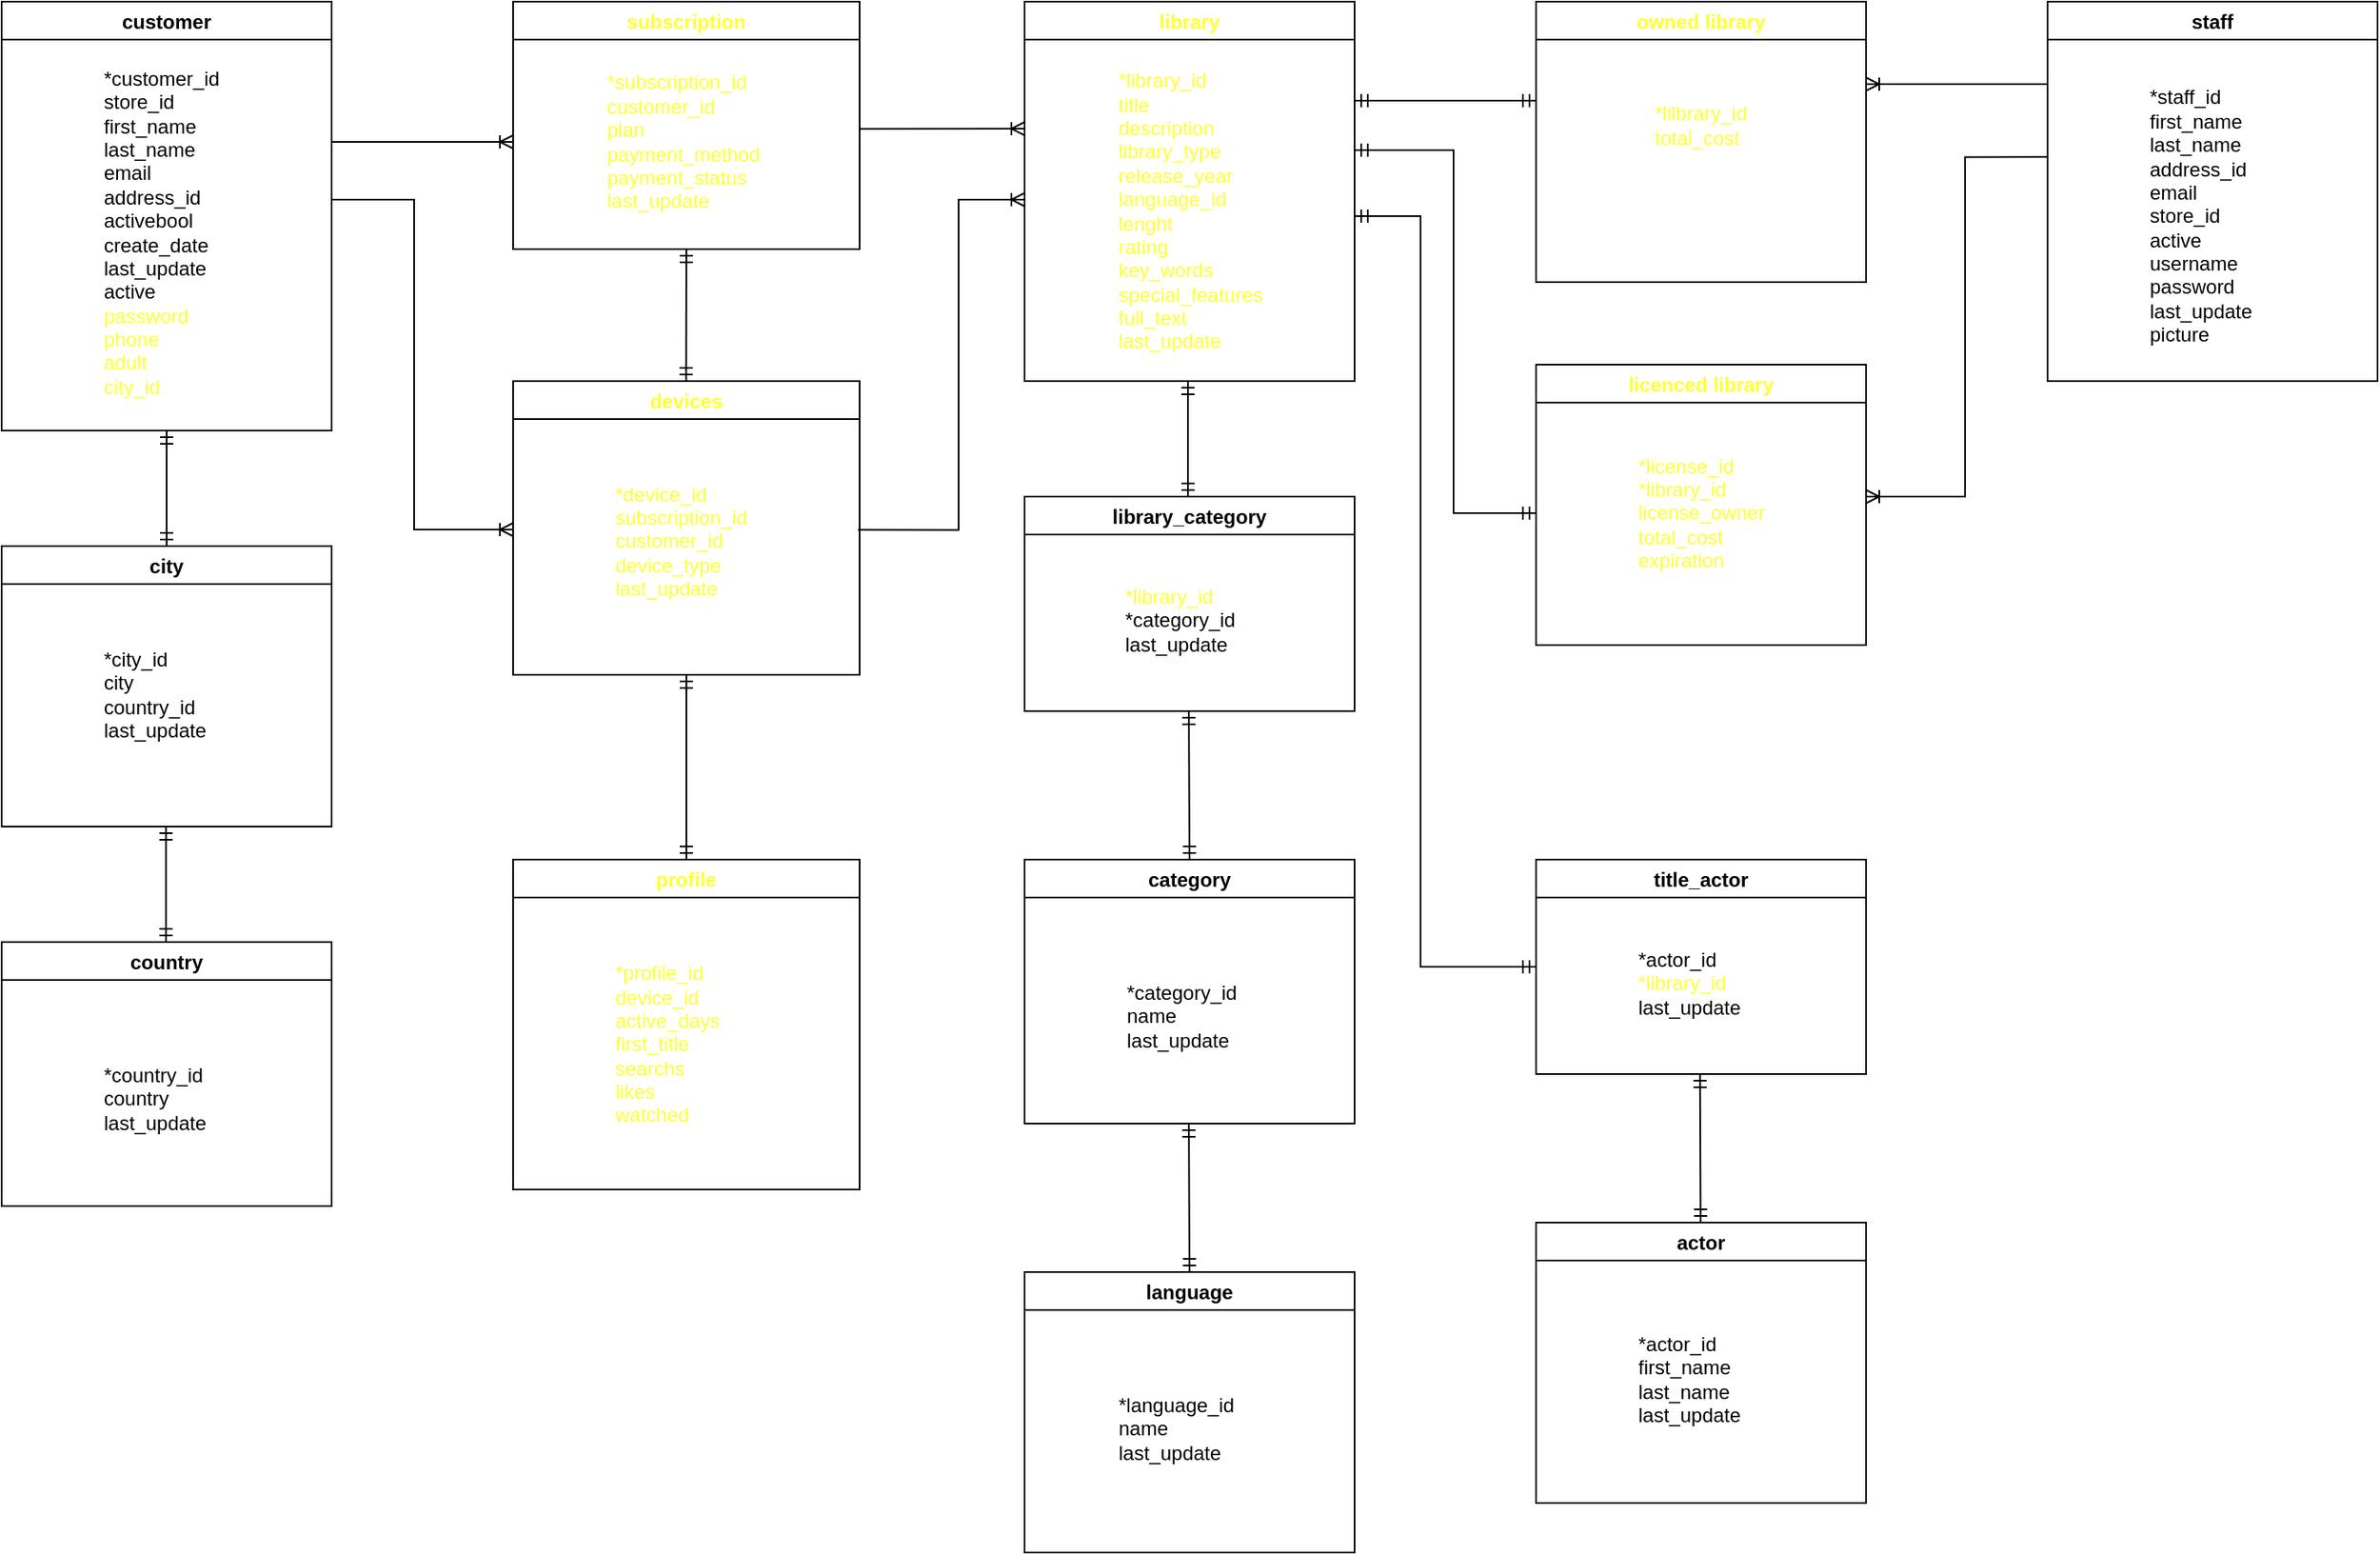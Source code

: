 <mxfile version="17.5.0" type="github">
  <diagram id="TtP-CfeIA3QvMqHtvhTb" name="Page-1">
    <mxGraphModel dx="1045" dy="1703" grid="0" gridSize="10" guides="1" tooltips="1" connect="1" arrows="1" fold="1" page="0" pageScale="1" pageWidth="827" pageHeight="1169" background="none" math="0" shadow="0">
      <root>
        <mxCell id="0" />
        <mxCell id="1" parent="0" />
        <mxCell id="HzS_BnhPK9T8P5cMP2ur-21" value="country" style="swimlane;startSize=23;" parent="1" vertex="1">
          <mxGeometry x="90" y="-550" width="200" height="160" as="geometry" />
        </mxCell>
        <mxCell id="HzS_BnhPK9T8P5cMP2ur-35" value="*country_id&lt;br&gt;country&lt;br&gt;last_update" style="text;html=1;align=left;verticalAlign=middle;resizable=0;points=[];autosize=1;strokeColor=none;fillColor=none;" parent="HzS_BnhPK9T8P5cMP2ur-21" vertex="1">
          <mxGeometry x="60" y="72" width="72" height="46" as="geometry" />
        </mxCell>
        <mxCell id="HzS_BnhPK9T8P5cMP2ur-18" value="customer" style="swimlane;align=center;" parent="1" vertex="1">
          <mxGeometry x="90" y="-1120" width="200" height="260" as="geometry" />
        </mxCell>
        <mxCell id="HzS_BnhPK9T8P5cMP2ur-31" value="*customer_id&lt;br&gt;store_id&lt;br&gt;first_name&lt;br&gt;last_name&lt;br&gt;email&lt;br&gt;address_id&lt;br&gt;activebool&lt;br&gt;create_date&lt;br&gt;last_update&lt;br&gt;active&lt;br&gt;&lt;font color=&quot;#ffff33&quot;&gt;password&lt;br&gt;phone&lt;br&gt;adult&lt;br&gt;city_id&lt;/font&gt;" style="text;html=1;align=left;verticalAlign=middle;resizable=0;points=[];autosize=1;strokeColor=none;fillColor=none;rotation=0;" parent="HzS_BnhPK9T8P5cMP2ur-18" vertex="1">
          <mxGeometry x="60" y="40" width="90" height="200" as="geometry" />
        </mxCell>
        <mxCell id="HzS_BnhPK9T8P5cMP2ur-24" value="devices" style="swimlane;startSize=23;fontColor=#FFFF33;" parent="1" vertex="1">
          <mxGeometry x="400" y="-890" width="210" height="178" as="geometry" />
        </mxCell>
        <mxCell id="pAm7fmLb9yArs0JBZIK8-22" value="*device_id&lt;br&gt;subscription_id&lt;br&gt;customer_id&lt;br&gt;device_type&lt;br&gt;last_update" style="text;html=1;align=left;verticalAlign=middle;resizable=0;points=[];autosize=1;strokeColor=none;fillColor=none;fontColor=#FFFF33;" parent="HzS_BnhPK9T8P5cMP2ur-24" vertex="1">
          <mxGeometry x="60" y="60" width="90" height="74" as="geometry" />
        </mxCell>
        <mxCell id="HzS_BnhPK9T8P5cMP2ur-20" value="city" style="swimlane;startSize=23;" parent="1" vertex="1">
          <mxGeometry x="90" y="-790" width="200" height="170" as="geometry" />
        </mxCell>
        <mxCell id="HzS_BnhPK9T8P5cMP2ur-33" value="*city_id&lt;br&gt;city&lt;br&gt;country_id&lt;br&gt;last_update" style="text;html=1;align=left;verticalAlign=middle;resizable=0;points=[];autosize=1;strokeColor=none;fillColor=none;" parent="HzS_BnhPK9T8P5cMP2ur-20" vertex="1">
          <mxGeometry x="60" y="60" width="72" height="60" as="geometry" />
        </mxCell>
        <mxCell id="HzS_BnhPK9T8P5cMP2ur-22" value="subscription" style="swimlane;startSize=23;fontColor=#FFFF33;" parent="1" vertex="1">
          <mxGeometry x="400" y="-1120" width="210" height="150" as="geometry" />
        </mxCell>
        <mxCell id="pAm7fmLb9yArs0JBZIK8-20" value="*subscription_id&lt;br&gt;customer_id&lt;br&gt;plan&lt;br&gt;payment_method&lt;br&gt;payment_status&lt;br&gt;last_update" style="text;html=1;align=left;verticalAlign=middle;resizable=0;points=[];autosize=1;strokeColor=none;fillColor=none;fontColor=#FFFF33;" parent="HzS_BnhPK9T8P5cMP2ur-22" vertex="1">
          <mxGeometry x="55" y="41" width="103" height="88" as="geometry" />
        </mxCell>
        <mxCell id="pAm7fmLb9yArs0JBZIK8-1" value="profile" style="swimlane;startSize=23;fontColor=#FFFF33;" parent="1" vertex="1">
          <mxGeometry x="400" y="-600" width="210" height="200" as="geometry" />
        </mxCell>
        <mxCell id="pAm7fmLb9yArs0JBZIK8-2" value="*profile_id&lt;br&gt;device_id&lt;br&gt;active_days&lt;br&gt;first_title&lt;br&gt;searchs&lt;br&gt;likes&lt;br&gt;watched" style="text;html=1;align=left;verticalAlign=middle;resizable=0;points=[];autosize=1;strokeColor=none;fillColor=none;fontColor=#FFFF33;" parent="pAm7fmLb9yArs0JBZIK8-1" vertex="1">
          <mxGeometry x="60" y="61" width="73" height="102" as="geometry" />
        </mxCell>
        <object label="owned library" id="pAm7fmLb9yArs0JBZIK8-3">
          <mxCell style="swimlane;startSize=23;fontColor=#FFFF33;" parent="1" vertex="1">
            <mxGeometry x="1020" y="-1120" width="200" height="170" as="geometry">
              <mxRectangle x="730" y="280" width="70" height="23" as="alternateBounds" />
            </mxGeometry>
          </mxCell>
        </object>
        <mxCell id="pAm7fmLb9yArs0JBZIK8-54" value="*lilbrary_id&lt;br&gt;total_cost" style="text;html=1;align=left;verticalAlign=middle;resizable=0;points=[];autosize=1;strokeColor=none;fillColor=none;fontColor=#FFFF33;" parent="pAm7fmLb9yArs0JBZIK8-3" vertex="1">
          <mxGeometry x="70" y="60" width="70" height="30" as="geometry" />
        </mxCell>
        <object label="licenced library" id="pAm7fmLb9yArs0JBZIK8-4">
          <mxCell style="swimlane;startSize=23;fontColor=#FFFF33;" parent="1" vertex="1">
            <mxGeometry x="1020" y="-900" width="200" height="170" as="geometry">
              <mxRectangle x="730" y="280" width="70" height="23" as="alternateBounds" />
            </mxGeometry>
          </mxCell>
        </object>
        <mxCell id="pAm7fmLb9yArs0JBZIK8-53" value="*license_id&lt;br&gt;*library_id&lt;br&gt;license_owner&lt;br&gt;total_cost&lt;br&gt;expiration" style="text;html=1;align=left;verticalAlign=middle;resizable=0;points=[];autosize=1;strokeColor=none;fillColor=none;fontColor=#FFFF33;" parent="pAm7fmLb9yArs0JBZIK8-4" vertex="1">
          <mxGeometry x="60" y="50" width="90" height="80" as="geometry" />
        </mxCell>
        <object label="library" id="pAm7fmLb9yArs0JBZIK8-6">
          <mxCell style="swimlane;startSize=23;fontColor=#FFFF33;" parent="1" vertex="1">
            <mxGeometry x="710" y="-1120" width="200" height="230" as="geometry">
              <mxRectangle x="730" y="280" width="70" height="23" as="alternateBounds" />
            </mxGeometry>
          </mxCell>
        </object>
        <mxCell id="pAm7fmLb9yArs0JBZIK8-24" value="*library_id&lt;br&gt;title&lt;br&gt;description&lt;br&gt;library_type&lt;br&gt;release_year&lt;br&gt;language_id&lt;br&gt;lenght&lt;br&gt;rating&lt;br&gt;key_words&lt;br&gt;special_features&lt;br&gt;full_text&lt;br&gt;last_update" style="text;html=1;align=left;verticalAlign=middle;resizable=0;points=[];autosize=1;strokeColor=none;fillColor=none;fontColor=#FFFF33;" parent="pAm7fmLb9yArs0JBZIK8-6" vertex="1">
          <mxGeometry x="55" y="41" width="97" height="172" as="geometry" />
        </mxCell>
        <object label="category" id="pAm7fmLb9yArs0JBZIK8-8">
          <mxCell style="swimlane;startSize=23;" parent="1" vertex="1">
            <mxGeometry x="710" y="-600" width="200" height="160" as="geometry">
              <mxRectangle x="730" y="280" width="70" height="23" as="alternateBounds" />
            </mxGeometry>
          </mxCell>
        </object>
        <mxCell id="pAm7fmLb9yArs0JBZIK8-9" value="*category_id&lt;br&gt;name&lt;br&gt;last_update" style="text;html=1;align=left;verticalAlign=middle;resizable=0;points=[];autosize=1;strokeColor=none;fillColor=none;" parent="pAm7fmLb9yArs0JBZIK8-8" vertex="1">
          <mxGeometry x="60" y="70" width="80" height="50" as="geometry" />
        </mxCell>
        <object label="library_category" id="pAm7fmLb9yArs0JBZIK8-10">
          <mxCell style="swimlane;startSize=23;" parent="1" vertex="1">
            <mxGeometry x="710" y="-820" width="200" height="130" as="geometry">
              <mxRectangle x="730" y="280" width="70" height="23" as="alternateBounds" />
            </mxGeometry>
          </mxCell>
        </object>
        <mxCell id="pAm7fmLb9yArs0JBZIK8-11" value="&lt;font color=&quot;#ffff33&quot;&gt;*library_id&lt;br&gt;&lt;/font&gt;*category_id&lt;br&gt;last_update" style="text;html=1;align=left;verticalAlign=middle;resizable=0;points=[];autosize=1;strokeColor=none;fillColor=none;" parent="pAm7fmLb9yArs0JBZIK8-10" vertex="1">
          <mxGeometry x="59" y="50" width="80" height="50" as="geometry" />
        </mxCell>
        <mxCell id="DgAUPHsds82khlt7tc6R-22" value="" style="fontSize=12;html=1;endArrow=ERmandOne;startArrow=ERmandOne;rounded=0;fontColor=#FFFFFF;" edge="1" parent="pAm7fmLb9yArs0JBZIK8-10">
          <mxGeometry width="100" height="100" relative="1" as="geometry">
            <mxPoint x="99.01" y="-70" as="sourcePoint" />
            <mxPoint x="99" as="targetPoint" />
          </mxGeometry>
        </mxCell>
        <object label="language" id="pAm7fmLb9yArs0JBZIK8-12">
          <mxCell style="swimlane;startSize=23;" parent="1" vertex="1">
            <mxGeometry x="710" y="-350" width="200" height="170" as="geometry">
              <mxRectangle x="730" y="280" width="70" height="23" as="alternateBounds" />
            </mxGeometry>
          </mxCell>
        </object>
        <mxCell id="pAm7fmLb9yArs0JBZIK8-13" value="*language_id&lt;br&gt;name&lt;br&gt;last_update" style="text;html=1;align=left;verticalAlign=middle;resizable=0;points=[];autosize=1;strokeColor=none;fillColor=none;" parent="pAm7fmLb9yArs0JBZIK8-12" vertex="1">
          <mxGeometry x="55" y="70" width="90" height="50" as="geometry" />
        </mxCell>
        <object label="staff" id="pAm7fmLb9yArs0JBZIK8-14">
          <mxCell style="swimlane;startSize=23;" parent="1" vertex="1">
            <mxGeometry x="1330" y="-1120" width="200" height="230" as="geometry">
              <mxRectangle x="730" y="280" width="70" height="23" as="alternateBounds" />
            </mxGeometry>
          </mxCell>
        </object>
        <mxCell id="pAm7fmLb9yArs0JBZIK8-15" value="*staff_id&lt;br&gt;first_name&lt;br&gt;last_name&lt;br&gt;address_id&lt;br&gt;email&lt;br&gt;store_id&lt;br&gt;active&lt;br&gt;username&lt;br&gt;password&lt;br&gt;last_update&lt;br&gt;picture" style="text;html=1;align=left;verticalAlign=middle;resizable=0;points=[];autosize=1;strokeColor=none;fillColor=none;" parent="pAm7fmLb9yArs0JBZIK8-14" vertex="1">
          <mxGeometry x="60" y="50" width="80" height="160" as="geometry" />
        </mxCell>
        <object label="title_actor" id="pAm7fmLb9yArs0JBZIK8-16">
          <mxCell style="swimlane;startSize=23;" parent="1" vertex="1">
            <mxGeometry x="1020" y="-600" width="200" height="130" as="geometry">
              <mxRectangle x="730" y="280" width="70" height="23" as="alternateBounds" />
            </mxGeometry>
          </mxCell>
        </object>
        <mxCell id="pAm7fmLb9yArs0JBZIK8-17" value="*actor_id&lt;br&gt;&lt;font color=&quot;#ffff33&quot;&gt;*library_id&lt;br&gt;&lt;/font&gt;last_update" style="text;html=1;align=left;verticalAlign=middle;resizable=0;points=[];autosize=1;strokeColor=none;fillColor=none;" parent="pAm7fmLb9yArs0JBZIK8-16" vertex="1">
          <mxGeometry x="60" y="50" width="80" height="50" as="geometry" />
        </mxCell>
        <object label="actor" id="pAm7fmLb9yArs0JBZIK8-18">
          <mxCell style="swimlane;startSize=23;" parent="1" vertex="1">
            <mxGeometry x="1020" y="-380" width="200" height="170" as="geometry">
              <mxRectangle x="730" y="280" width="70" height="23" as="alternateBounds" />
            </mxGeometry>
          </mxCell>
        </object>
        <mxCell id="pAm7fmLb9yArs0JBZIK8-19" value="*actor_id&lt;br&gt;first_name&lt;br&gt;last_name&lt;br&gt;last_update&lt;br&gt;" style="text;html=1;align=left;verticalAlign=middle;resizable=0;points=[];autosize=1;strokeColor=none;fillColor=none;" parent="pAm7fmLb9yArs0JBZIK8-18" vertex="1">
          <mxGeometry x="60" y="65" width="80" height="60" as="geometry" />
        </mxCell>
        <mxCell id="DgAUPHsds82khlt7tc6R-12" value="" style="fontSize=12;html=1;endArrow=ERoneToMany;rounded=0;fontColor=#FFFFFF;" edge="1" parent="1">
          <mxGeometry width="100" height="100" relative="1" as="geometry">
            <mxPoint x="290" y="-1035" as="sourcePoint" />
            <mxPoint x="400" y="-1035" as="targetPoint" />
          </mxGeometry>
        </mxCell>
        <mxCell id="DgAUPHsds82khlt7tc6R-13" value="" style="fontSize=12;html=1;endArrow=ERmandOne;startArrow=ERmandOne;rounded=0;fontColor=#FFFFFF;exitX=0.5;exitY=1;exitDx=0;exitDy=0;" edge="1" parent="1" source="HzS_BnhPK9T8P5cMP2ur-18">
          <mxGeometry width="100" height="100" relative="1" as="geometry">
            <mxPoint x="189.23" y="-860" as="sourcePoint" />
            <mxPoint x="190" y="-790" as="targetPoint" />
          </mxGeometry>
        </mxCell>
        <mxCell id="DgAUPHsds82khlt7tc6R-16" value="" style="fontSize=12;html=1;endArrow=ERmandOne;startArrow=ERmandOne;rounded=0;fontColor=#FFFFFF;entryX=0.5;entryY=0;entryDx=0;entryDy=0;" edge="1" parent="1" target="pAm7fmLb9yArs0JBZIK8-1">
          <mxGeometry width="100" height="100" relative="1" as="geometry">
            <mxPoint x="505" y="-712" as="sourcePoint" />
            <mxPoint x="504.63" y="-620" as="targetPoint" />
          </mxGeometry>
        </mxCell>
        <mxCell id="DgAUPHsds82khlt7tc6R-17" value="" style="fontSize=12;html=1;endArrow=ERmandOne;startArrow=ERmandOne;rounded=0;fontColor=#FFFFFF;exitX=0.5;exitY=1;exitDx=0;exitDy=0;" edge="1" parent="1">
          <mxGeometry width="100" height="100" relative="1" as="geometry">
            <mxPoint x="189.63" y="-620" as="sourcePoint" />
            <mxPoint x="189.63" y="-550" as="targetPoint" />
          </mxGeometry>
        </mxCell>
        <mxCell id="DgAUPHsds82khlt7tc6R-18" value="" style="edgeStyle=orthogonalEdgeStyle;fontSize=12;html=1;endArrow=ERoneToMany;rounded=0;fontColor=#FFFFFF;" edge="1" parent="1">
          <mxGeometry width="100" height="100" relative="1" as="geometry">
            <mxPoint x="290" y="-1000" as="sourcePoint" />
            <mxPoint x="400" y="-800" as="targetPoint" />
            <Array as="points">
              <mxPoint x="340" y="-1000" />
              <mxPoint x="340" y="-800" />
            </Array>
          </mxGeometry>
        </mxCell>
        <mxCell id="DgAUPHsds82khlt7tc6R-19" value="" style="fontSize=12;html=1;endArrow=ERoneToMany;rounded=0;fontColor=#FFFFFF;" edge="1" parent="1">
          <mxGeometry width="100" height="100" relative="1" as="geometry">
            <mxPoint x="610" y="-1042.82" as="sourcePoint" />
            <mxPoint x="710" y="-1043" as="targetPoint" />
          </mxGeometry>
        </mxCell>
        <mxCell id="DgAUPHsds82khlt7tc6R-20" value="" style="fontSize=12;html=1;endArrow=ERoneToMany;rounded=0;fontColor=#FFFFFF;edgeStyle=orthogonalEdgeStyle;" edge="1" parent="1">
          <mxGeometry width="100" height="100" relative="1" as="geometry">
            <mxPoint x="609" y="-799.82" as="sourcePoint" />
            <mxPoint x="710" y="-1000" as="targetPoint" />
            <Array as="points">
              <mxPoint x="670" y="-800" />
              <mxPoint x="670" y="-1000" />
              <mxPoint x="709" y="-1000" />
            </Array>
          </mxGeometry>
        </mxCell>
        <mxCell id="DgAUPHsds82khlt7tc6R-21" value="" style="fontSize=12;html=1;endArrow=ERmandOne;startArrow=ERmandOne;rounded=0;fontColor=#FFFFFF;entryX=0.5;entryY=0;entryDx=0;entryDy=0;" edge="1" parent="1">
          <mxGeometry width="100" height="100" relative="1" as="geometry">
            <mxPoint x="505" y="-970" as="sourcePoint" />
            <mxPoint x="504.84" y="-890" as="targetPoint" />
          </mxGeometry>
        </mxCell>
        <mxCell id="DgAUPHsds82khlt7tc6R-24" value="" style="fontSize=12;html=1;endArrow=ERmandOne;startArrow=ERmandOne;rounded=0;fontColor=#FFFFFF;exitX=0.5;exitY=1;exitDx=0;exitDy=0;entryX=0.5;entryY=0;entryDx=0;entryDy=0;" edge="1" parent="1">
          <mxGeometry width="100" height="100" relative="1" as="geometry">
            <mxPoint x="809.57" y="-690" as="sourcePoint" />
            <mxPoint x="809.94" y="-600" as="targetPoint" />
          </mxGeometry>
        </mxCell>
        <mxCell id="DgAUPHsds82khlt7tc6R-25" value="" style="fontSize=12;html=1;endArrow=ERmandOne;startArrow=ERmandOne;rounded=0;fontColor=#FFFFFF;exitX=0.5;exitY=1;exitDx=0;exitDy=0;entryX=0.5;entryY=0;entryDx=0;entryDy=0;" edge="1" parent="1">
          <mxGeometry width="100" height="100" relative="1" as="geometry">
            <mxPoint x="809.57" y="-440.0" as="sourcePoint" />
            <mxPoint x="809.94" y="-350" as="targetPoint" />
          </mxGeometry>
        </mxCell>
        <mxCell id="DgAUPHsds82khlt7tc6R-26" value="" style="fontSize=12;html=1;endArrow=ERmandOne;startArrow=ERmandOne;rounded=0;fontColor=#FFFFFF;exitX=0.5;exitY=1;exitDx=0;exitDy=0;entryX=0.5;entryY=0;entryDx=0;entryDy=0;" edge="1" parent="1">
          <mxGeometry width="100" height="100" relative="1" as="geometry">
            <mxPoint x="1119.37" y="-470" as="sourcePoint" />
            <mxPoint x="1119.74" y="-380" as="targetPoint" />
          </mxGeometry>
        </mxCell>
        <mxCell id="DgAUPHsds82khlt7tc6R-27" value="" style="fontSize=12;html=1;endArrow=ERmandOne;startArrow=ERmandOne;rounded=0;fontColor=#FFFFFF;edgeStyle=orthogonalEdgeStyle;entryX=0;entryY=0.5;entryDx=0;entryDy=0;" edge="1" parent="1" target="pAm7fmLb9yArs0JBZIK8-16">
          <mxGeometry width="100" height="100" relative="1" as="geometry">
            <mxPoint x="910" y="-990" as="sourcePoint" />
            <mxPoint x="950" y="-530" as="targetPoint" />
            <Array as="points">
              <mxPoint x="950" y="-990" />
              <mxPoint x="950" y="-535" />
            </Array>
          </mxGeometry>
        </mxCell>
        <mxCell id="DgAUPHsds82khlt7tc6R-28" value="" style="fontSize=12;html=1;endArrow=ERmandOne;startArrow=ERmandOne;rounded=0;fontColor=#FFFFFF;edgeStyle=orthogonalEdgeStyle;" edge="1" parent="1">
          <mxGeometry width="100" height="100" relative="1" as="geometry">
            <mxPoint x="910" y="-1030" as="sourcePoint" />
            <mxPoint x="1020" y="-810" as="targetPoint" />
            <Array as="points">
              <mxPoint x="970" y="-1030" />
              <mxPoint x="970" y="-810" />
            </Array>
          </mxGeometry>
        </mxCell>
        <mxCell id="DgAUPHsds82khlt7tc6R-29" value="" style="fontSize=12;html=1;endArrow=ERmandOne;startArrow=ERmandOne;rounded=0;fontColor=#FFFFFF;exitX=0.5;exitY=1;exitDx=0;exitDy=0;" edge="1" parent="1">
          <mxGeometry width="100" height="100" relative="1" as="geometry">
            <mxPoint x="910.0" y="-1060" as="sourcePoint" />
            <mxPoint x="1020" y="-1060" as="targetPoint" />
          </mxGeometry>
        </mxCell>
        <mxCell id="DgAUPHsds82khlt7tc6R-31" value="" style="fontSize=12;html=1;endArrow=ERoneToMany;rounded=0;fontColor=#FFFFFF;" edge="1" parent="1">
          <mxGeometry width="100" height="100" relative="1" as="geometry">
            <mxPoint x="1330" y="-1070" as="sourcePoint" />
            <mxPoint x="1220" y="-1070" as="targetPoint" />
          </mxGeometry>
        </mxCell>
        <mxCell id="DgAUPHsds82khlt7tc6R-33" value="" style="fontSize=12;html=1;endArrow=ERoneToMany;rounded=0;fontColor=#FFFFFF;edgeStyle=orthogonalEdgeStyle;" edge="1" parent="1">
          <mxGeometry width="100" height="100" relative="1" as="geometry">
            <mxPoint x="1330" y="-1025.85" as="sourcePoint" />
            <mxPoint x="1220" y="-820" as="targetPoint" />
            <Array as="points">
              <mxPoint x="1280" y="-1026" />
              <mxPoint x="1280" y="-820" />
              <mxPoint x="1220" y="-820" />
            </Array>
          </mxGeometry>
        </mxCell>
      </root>
    </mxGraphModel>
  </diagram>
</mxfile>
